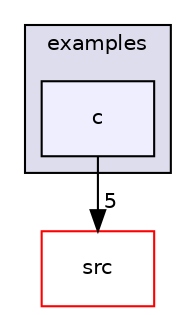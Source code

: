 digraph "c" {
  compound=true
  node [ fontsize="10", fontname="Helvetica"];
  edge [ labelfontsize="10", labelfontname="Helvetica"];
  subgraph clusterdir_d28a4824dc47e487b107a5db32ef43c4 {
    graph [ bgcolor="#ddddee", pencolor="black", label="examples" fontname="Helvetica", fontsize="10", URL="dir_d28a4824dc47e487b107a5db32ef43c4.html"]
  dir_6df6542b1223c38c3752260fabab64d0 [shape=box, label="c", style="filled", fillcolor="#eeeeff", pencolor="black", URL="dir_6df6542b1223c38c3752260fabab64d0.html"];
  }
  dir_68267d1309a1af8e8297ef4c3efbcdba [shape=box label="src" fillcolor="white" style="filled" color="red" URL="dir_68267d1309a1af8e8297ef4c3efbcdba.html"];
  dir_6df6542b1223c38c3752260fabab64d0->dir_68267d1309a1af8e8297ef4c3efbcdba [headlabel="5", labeldistance=1.5 headhref="dir_000002_000004.html"];
}

